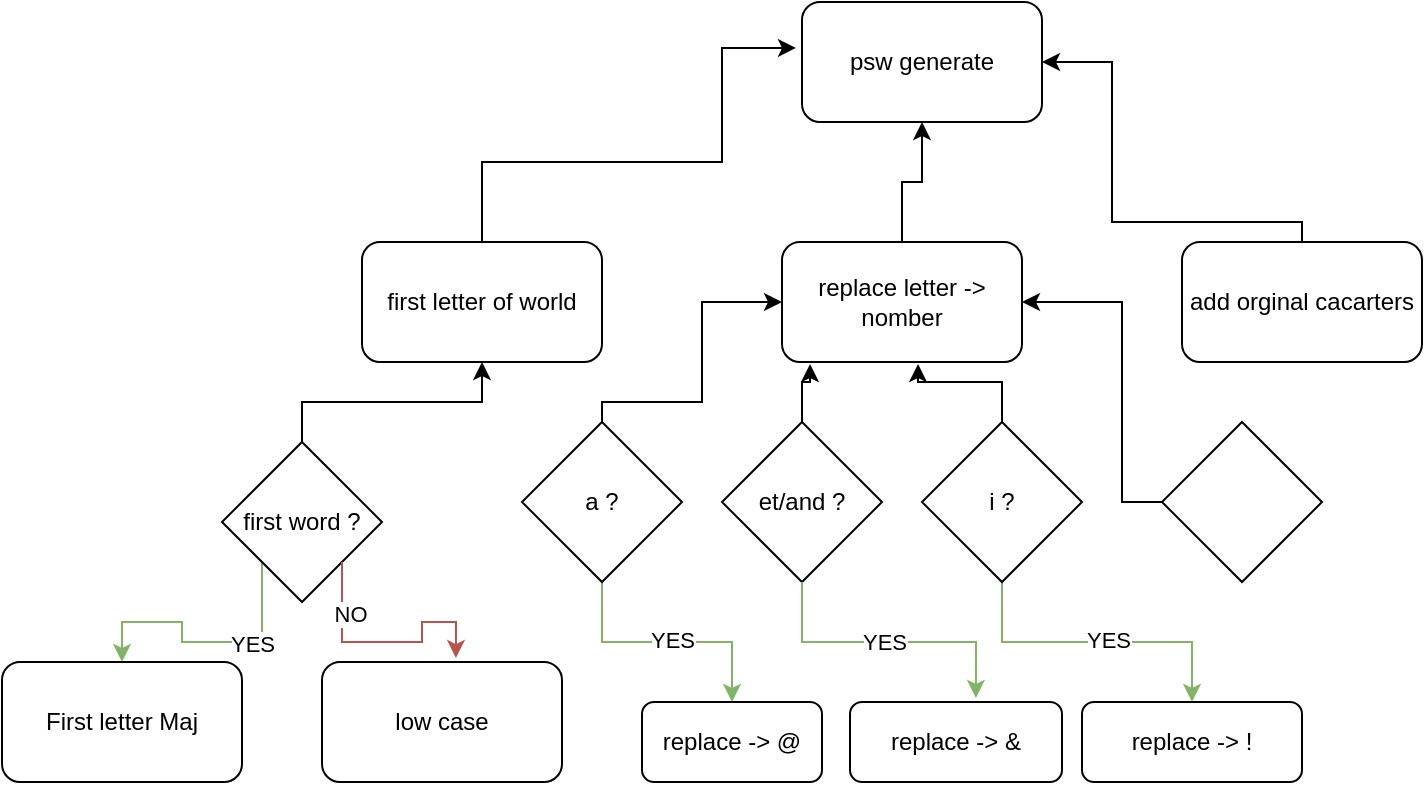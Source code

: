 <mxfile version="24.9.0">
  <diagram name="Page-1" id="Bvp3FPHhDpBvOsIMHLlR">
    <mxGraphModel dx="1877" dy="563" grid="1" gridSize="10" guides="1" tooltips="1" connect="1" arrows="1" fold="1" page="1" pageScale="1" pageWidth="827" pageHeight="1169" math="0" shadow="0">
      <root>
        <mxCell id="0" />
        <mxCell id="1" parent="0" />
        <mxCell id="5pZHz4ILkpyuYlFx3tAR-2" value="psw generate" style="rounded=1;whiteSpace=wrap;html=1;" vertex="1" parent="1">
          <mxGeometry x="330" y="30" width="120" height="60" as="geometry" />
        </mxCell>
        <mxCell id="5pZHz4ILkpyuYlFx3tAR-3" value="first letter of world" style="rounded=1;whiteSpace=wrap;html=1;" vertex="1" parent="1">
          <mxGeometry x="110" y="150" width="120" height="60" as="geometry" />
        </mxCell>
        <mxCell id="5pZHz4ILkpyuYlFx3tAR-8" style="edgeStyle=orthogonalEdgeStyle;rounded=0;orthogonalLoop=1;jettySize=auto;html=1;entryX=0.5;entryY=1;entryDx=0;entryDy=0;" edge="1" parent="1" source="5pZHz4ILkpyuYlFx3tAR-5" target="5pZHz4ILkpyuYlFx3tAR-2">
          <mxGeometry relative="1" as="geometry" />
        </mxCell>
        <mxCell id="5pZHz4ILkpyuYlFx3tAR-5" value="replace letter -&amp;gt; nomber" style="rounded=1;whiteSpace=wrap;html=1;" vertex="1" parent="1">
          <mxGeometry x="320" y="150" width="120" height="60" as="geometry" />
        </mxCell>
        <mxCell id="5pZHz4ILkpyuYlFx3tAR-9" style="edgeStyle=orthogonalEdgeStyle;rounded=0;orthogonalLoop=1;jettySize=auto;html=1;entryX=1;entryY=0.5;entryDx=0;entryDy=0;" edge="1" parent="1" source="5pZHz4ILkpyuYlFx3tAR-6" target="5pZHz4ILkpyuYlFx3tAR-2">
          <mxGeometry relative="1" as="geometry">
            <Array as="points">
              <mxPoint x="580" y="140" />
              <mxPoint x="485" y="140" />
              <mxPoint x="485" y="60" />
            </Array>
          </mxGeometry>
        </mxCell>
        <mxCell id="5pZHz4ILkpyuYlFx3tAR-6" value="add orginal cacarters" style="rounded=1;whiteSpace=wrap;html=1;" vertex="1" parent="1">
          <mxGeometry x="520" y="150" width="120" height="60" as="geometry" />
        </mxCell>
        <mxCell id="5pZHz4ILkpyuYlFx3tAR-7" style="edgeStyle=orthogonalEdgeStyle;rounded=0;orthogonalLoop=1;jettySize=auto;html=1;entryX=-0.025;entryY=0.383;entryDx=0;entryDy=0;entryPerimeter=0;" edge="1" parent="1" source="5pZHz4ILkpyuYlFx3tAR-3" target="5pZHz4ILkpyuYlFx3tAR-2">
          <mxGeometry relative="1" as="geometry">
            <Array as="points">
              <mxPoint x="170" y="110" />
              <mxPoint x="290" y="110" />
              <mxPoint x="290" y="53" />
            </Array>
          </mxGeometry>
        </mxCell>
        <mxCell id="5pZHz4ILkpyuYlFx3tAR-13" style="edgeStyle=orthogonalEdgeStyle;rounded=0;orthogonalLoop=1;jettySize=auto;html=1;exitX=0;exitY=1;exitDx=0;exitDy=0;entryX=0.5;entryY=0;entryDx=0;entryDy=0;fillColor=#d5e8d4;strokeColor=#82b366;" edge="1" parent="1" source="5pZHz4ILkpyuYlFx3tAR-10" target="5pZHz4ILkpyuYlFx3tAR-11">
          <mxGeometry relative="1" as="geometry" />
        </mxCell>
        <mxCell id="5pZHz4ILkpyuYlFx3tAR-15" value="YES" style="edgeLabel;html=1;align=center;verticalAlign=middle;resizable=0;points=[];" vertex="1" connectable="0" parent="5pZHz4ILkpyuYlFx3tAR-13">
          <mxGeometry x="-0.357" y="1" relative="1" as="geometry">
            <mxPoint as="offset" />
          </mxGeometry>
        </mxCell>
        <mxCell id="5pZHz4ILkpyuYlFx3tAR-17" style="edgeStyle=orthogonalEdgeStyle;rounded=0;orthogonalLoop=1;jettySize=auto;html=1;entryX=0.5;entryY=1;entryDx=0;entryDy=0;" edge="1" parent="1" source="5pZHz4ILkpyuYlFx3tAR-10" target="5pZHz4ILkpyuYlFx3tAR-3">
          <mxGeometry relative="1" as="geometry" />
        </mxCell>
        <mxCell id="5pZHz4ILkpyuYlFx3tAR-10" value="first word ?" style="rhombus;whiteSpace=wrap;html=1;" vertex="1" parent="1">
          <mxGeometry x="40" y="250" width="80" height="80" as="geometry" />
        </mxCell>
        <mxCell id="5pZHz4ILkpyuYlFx3tAR-11" value="First letter Maj" style="rounded=1;whiteSpace=wrap;html=1;" vertex="1" parent="1">
          <mxGeometry x="-70" y="360" width="120" height="60" as="geometry" />
        </mxCell>
        <mxCell id="5pZHz4ILkpyuYlFx3tAR-12" value="low case" style="rounded=1;whiteSpace=wrap;html=1;" vertex="1" parent="1">
          <mxGeometry x="90" y="360" width="120" height="60" as="geometry" />
        </mxCell>
        <mxCell id="5pZHz4ILkpyuYlFx3tAR-14" style="edgeStyle=orthogonalEdgeStyle;rounded=0;orthogonalLoop=1;jettySize=auto;html=1;exitX=1;exitY=1;exitDx=0;exitDy=0;entryX=0.558;entryY=-0.033;entryDx=0;entryDy=0;entryPerimeter=0;fillColor=#f8cecc;strokeColor=#b85450;" edge="1" parent="1" source="5pZHz4ILkpyuYlFx3tAR-10" target="5pZHz4ILkpyuYlFx3tAR-12">
          <mxGeometry relative="1" as="geometry" />
        </mxCell>
        <mxCell id="5pZHz4ILkpyuYlFx3tAR-16" value="NO" style="edgeLabel;html=1;align=center;verticalAlign=middle;resizable=0;points=[];" vertex="1" connectable="0" parent="5pZHz4ILkpyuYlFx3tAR-14">
          <mxGeometry x="-0.584" y="4" relative="1" as="geometry">
            <mxPoint as="offset" />
          </mxGeometry>
        </mxCell>
        <mxCell id="5pZHz4ILkpyuYlFx3tAR-18" value="et/and ?" style="rhombus;whiteSpace=wrap;html=1;" vertex="1" parent="1">
          <mxGeometry x="290" y="240" width="80" height="80" as="geometry" />
        </mxCell>
        <mxCell id="5pZHz4ILkpyuYlFx3tAR-31" style="edgeStyle=orthogonalEdgeStyle;rounded=0;orthogonalLoop=1;jettySize=auto;html=1;exitX=0.5;exitY=1;exitDx=0;exitDy=0;entryX=0.5;entryY=0;entryDx=0;entryDy=0;fillColor=#d5e8d4;strokeColor=#82b366;" edge="1" parent="1" source="5pZHz4ILkpyuYlFx3tAR-19" target="5pZHz4ILkpyuYlFx3tAR-28">
          <mxGeometry relative="1" as="geometry" />
        </mxCell>
        <mxCell id="5pZHz4ILkpyuYlFx3tAR-34" value="YES" style="edgeLabel;html=1;align=center;verticalAlign=middle;resizable=0;points=[];" vertex="1" connectable="0" parent="5pZHz4ILkpyuYlFx3tAR-31">
          <mxGeometry x="0.071" y="1" relative="1" as="geometry">
            <mxPoint as="offset" />
          </mxGeometry>
        </mxCell>
        <mxCell id="5pZHz4ILkpyuYlFx3tAR-19" value="i ?" style="rhombus;whiteSpace=wrap;html=1;" vertex="1" parent="1">
          <mxGeometry x="390" y="240" width="80" height="80" as="geometry" />
        </mxCell>
        <mxCell id="5pZHz4ILkpyuYlFx3tAR-25" style="edgeStyle=orthogonalEdgeStyle;rounded=0;orthogonalLoop=1;jettySize=auto;html=1;entryX=1;entryY=0.5;entryDx=0;entryDy=0;" edge="1" parent="1" source="5pZHz4ILkpyuYlFx3tAR-20" target="5pZHz4ILkpyuYlFx3tAR-5">
          <mxGeometry relative="1" as="geometry">
            <Array as="points">
              <mxPoint x="490" y="280" />
              <mxPoint x="490" y="180" />
            </Array>
          </mxGeometry>
        </mxCell>
        <mxCell id="5pZHz4ILkpyuYlFx3tAR-20" value="" style="rhombus;whiteSpace=wrap;html=1;" vertex="1" parent="1">
          <mxGeometry x="510" y="240" width="80" height="80" as="geometry" />
        </mxCell>
        <mxCell id="5pZHz4ILkpyuYlFx3tAR-22" style="edgeStyle=orthogonalEdgeStyle;rounded=0;orthogonalLoop=1;jettySize=auto;html=1;entryX=0;entryY=0.5;entryDx=0;entryDy=0;" edge="1" parent="1" source="5pZHz4ILkpyuYlFx3tAR-21" target="5pZHz4ILkpyuYlFx3tAR-5">
          <mxGeometry relative="1" as="geometry">
            <Array as="points">
              <mxPoint x="230" y="230" />
              <mxPoint x="280" y="230" />
              <mxPoint x="280" y="180" />
            </Array>
          </mxGeometry>
        </mxCell>
        <mxCell id="5pZHz4ILkpyuYlFx3tAR-29" style="edgeStyle=orthogonalEdgeStyle;rounded=0;orthogonalLoop=1;jettySize=auto;html=1;exitX=0.5;exitY=1;exitDx=0;exitDy=0;entryX=0.5;entryY=0;entryDx=0;entryDy=0;fillColor=#d5e8d4;strokeColor=#82b366;" edge="1" parent="1" source="5pZHz4ILkpyuYlFx3tAR-21" target="5pZHz4ILkpyuYlFx3tAR-26">
          <mxGeometry relative="1" as="geometry" />
        </mxCell>
        <mxCell id="5pZHz4ILkpyuYlFx3tAR-32" value="YES" style="edgeLabel;html=1;align=center;verticalAlign=middle;resizable=0;points=[];" vertex="1" connectable="0" parent="5pZHz4ILkpyuYlFx3tAR-29">
          <mxGeometry x="0.04" y="1" relative="1" as="geometry">
            <mxPoint as="offset" />
          </mxGeometry>
        </mxCell>
        <mxCell id="5pZHz4ILkpyuYlFx3tAR-21" value="a ?" style="rhombus;whiteSpace=wrap;html=1;" vertex="1" parent="1">
          <mxGeometry x="190" y="240" width="80" height="80" as="geometry" />
        </mxCell>
        <mxCell id="5pZHz4ILkpyuYlFx3tAR-23" style="edgeStyle=orthogonalEdgeStyle;rounded=0;orthogonalLoop=1;jettySize=auto;html=1;entryX=0.117;entryY=1.017;entryDx=0;entryDy=0;entryPerimeter=0;" edge="1" parent="1" source="5pZHz4ILkpyuYlFx3tAR-18" target="5pZHz4ILkpyuYlFx3tAR-5">
          <mxGeometry relative="1" as="geometry" />
        </mxCell>
        <mxCell id="5pZHz4ILkpyuYlFx3tAR-24" style="edgeStyle=orthogonalEdgeStyle;rounded=0;orthogonalLoop=1;jettySize=auto;html=1;entryX=0.567;entryY=1.017;entryDx=0;entryDy=0;entryPerimeter=0;" edge="1" parent="1" source="5pZHz4ILkpyuYlFx3tAR-19" target="5pZHz4ILkpyuYlFx3tAR-5">
          <mxGeometry relative="1" as="geometry" />
        </mxCell>
        <mxCell id="5pZHz4ILkpyuYlFx3tAR-26" value="replace -&amp;gt; @" style="rounded=1;whiteSpace=wrap;html=1;" vertex="1" parent="1">
          <mxGeometry x="250" y="380" width="90" height="40" as="geometry" />
        </mxCell>
        <mxCell id="5pZHz4ILkpyuYlFx3tAR-27" value="replace -&amp;gt; &amp;amp;" style="rounded=1;whiteSpace=wrap;html=1;" vertex="1" parent="1">
          <mxGeometry x="354" y="380" width="106" height="40" as="geometry" />
        </mxCell>
        <mxCell id="5pZHz4ILkpyuYlFx3tAR-28" value="replace -&amp;gt; !" style="rounded=1;whiteSpace=wrap;html=1;" vertex="1" parent="1">
          <mxGeometry x="470" y="380" width="110" height="40" as="geometry" />
        </mxCell>
        <mxCell id="5pZHz4ILkpyuYlFx3tAR-30" style="edgeStyle=orthogonalEdgeStyle;rounded=0;orthogonalLoop=1;jettySize=auto;html=1;exitX=0.5;exitY=1;exitDx=0;exitDy=0;entryX=0.594;entryY=-0.05;entryDx=0;entryDy=0;entryPerimeter=0;fillColor=#d5e8d4;strokeColor=#82b366;" edge="1" parent="1" source="5pZHz4ILkpyuYlFx3tAR-18" target="5pZHz4ILkpyuYlFx3tAR-27">
          <mxGeometry relative="1" as="geometry" />
        </mxCell>
        <mxCell id="5pZHz4ILkpyuYlFx3tAR-33" value="YES" style="edgeLabel;html=1;align=center;verticalAlign=middle;resizable=0;points=[];" vertex="1" connectable="0" parent="5pZHz4ILkpyuYlFx3tAR-30">
          <mxGeometry x="-0.021" relative="1" as="geometry">
            <mxPoint as="offset" />
          </mxGeometry>
        </mxCell>
      </root>
    </mxGraphModel>
  </diagram>
</mxfile>
